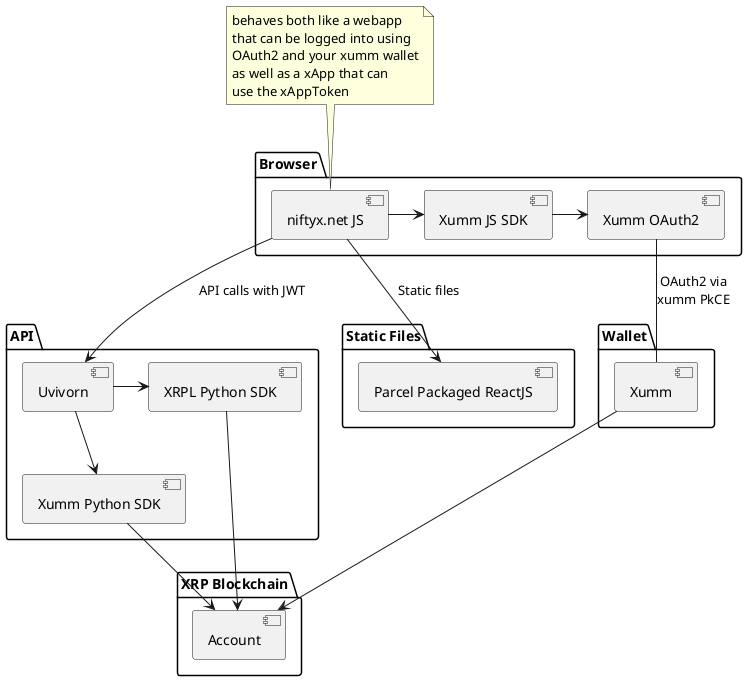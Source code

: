 @startuml

package "Browser" {
    [niftyx.net JS] as browser
    [Xumm JS SDK] as xumm_browser
    [Xumm OAuth2] as oauth2
}


package "Static Files" {
    [Parcel Packaged ReactJS] as webapp
}

package "API" {
    [Uvivorn] as api
    [Xumm Python SDK] as xumm_py
    [XRPL Python SDK] as xrpl_py
}

package "XRP Blockchain" {
    [Account] as account
}

package "Wallet" {
    [Xumm] as wallet
}

browser->xumm_browser
note top of browser
behaves both like a webapp
that can be logged into using
OAuth2 and your xumm wallet
as well as a xApp that can
use the xAppToken 
end note

xumm_browser->oauth2
browser-->api: API calls with JWT
browser-->webapp: Static files
api-->xumm_py
api->xrpl_py
xumm_py-->account
xrpl_py-->account

wallet-->account

oauth2--wallet: OAuth2 via\nxumm PkCE


@enduml